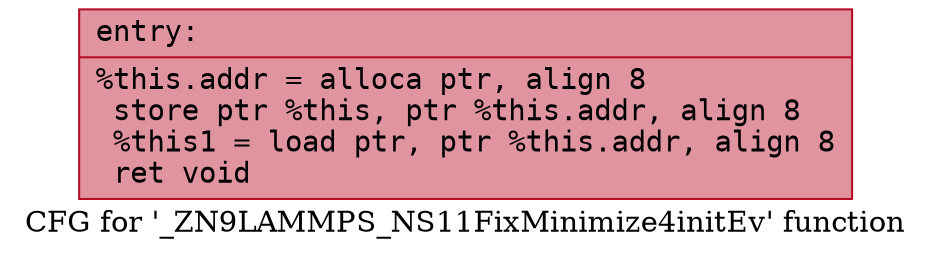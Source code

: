 digraph "CFG for '_ZN9LAMMPS_NS11FixMinimize4initEv' function" {
	label="CFG for '_ZN9LAMMPS_NS11FixMinimize4initEv' function";

	Node0x5624a1c022e0 [shape=record,color="#b70d28ff", style=filled, fillcolor="#b70d2870" fontname="Courier",label="{entry:\l|  %this.addr = alloca ptr, align 8\l  store ptr %this, ptr %this.addr, align 8\l  %this1 = load ptr, ptr %this.addr, align 8\l  ret void\l}"];
}

